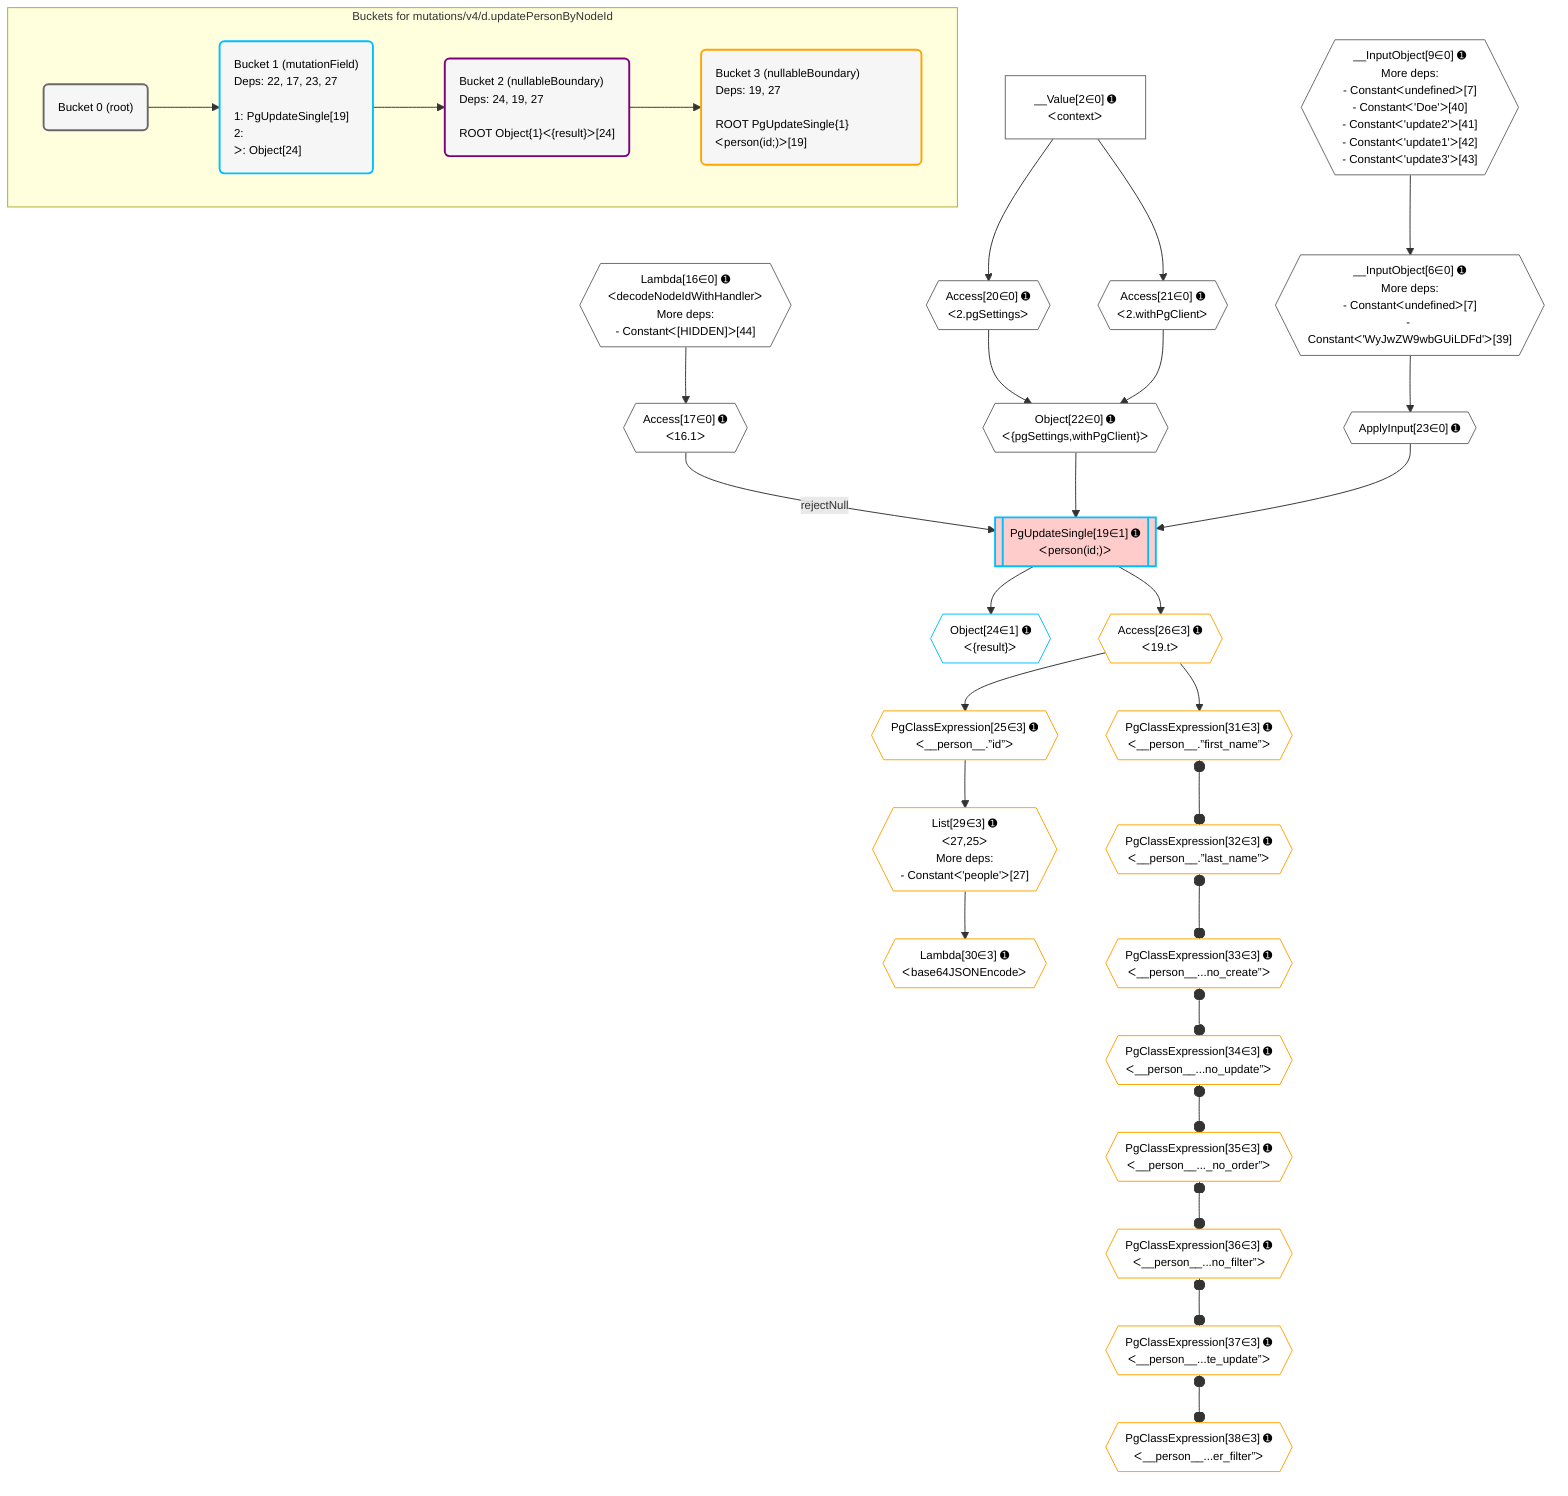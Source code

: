 %%{init: {'themeVariables': { 'fontSize': '12px'}}}%%
graph TD
    classDef path fill:#eee,stroke:#000,color:#000
    classDef plan fill:#fff,stroke-width:1px,color:#000
    classDef itemplan fill:#fff,stroke-width:2px,color:#000
    classDef unbatchedplan fill:#dff,stroke-width:1px,color:#000
    classDef sideeffectplan fill:#fcc,stroke-width:2px,color:#000
    classDef bucket fill:#f6f6f6,color:#000,stroke-width:2px,text-align:left

    subgraph "Buckets for mutations/v4/d.updatePersonByNodeId"
    Bucket0("Bucket 0 (root)"):::bucket
    Bucket1("Bucket 1 (mutationField)<br />Deps: 22, 17, 23, 27<br /><br />1: PgUpdateSingle[19]<br />2: <br />ᐳ: Object[24]"):::bucket
    Bucket2("Bucket 2 (nullableBoundary)<br />Deps: 24, 19, 27<br /><br />ROOT Object{1}ᐸ{result}ᐳ[24]"):::bucket
    Bucket3("Bucket 3 (nullableBoundary)<br />Deps: 19, 27<br /><br />ROOT PgUpdateSingle{1}ᐸperson(id;)ᐳ[19]"):::bucket
    end
    Bucket0 --> Bucket1
    Bucket1 --> Bucket2
    Bucket2 --> Bucket3

    %% plan dependencies
    __InputObject9{{"__InputObject[9∈0] ➊<br />More deps:<br />- Constantᐸundefinedᐳ[7]<br />- Constantᐸ'Doe'ᐳ[40]<br />- Constantᐸ'update2'ᐳ[41]<br />- Constantᐸ'update1'ᐳ[42]<br />- Constantᐸ'update3'ᐳ[43]"}}:::plan
    __InputObject6{{"__InputObject[6∈0] ➊<br />More deps:<br />- Constantᐸundefinedᐳ[7]<br />- Constantᐸ'WyJwZW9wbGUiLDFd'ᐳ[39]"}}:::plan
    __InputObject9 --> __InputObject6
    Object22{{"Object[22∈0] ➊<br />ᐸ{pgSettings,withPgClient}ᐳ"}}:::plan
    Access20{{"Access[20∈0] ➊<br />ᐸ2.pgSettingsᐳ"}}:::plan
    Access21{{"Access[21∈0] ➊<br />ᐸ2.withPgClientᐳ"}}:::plan
    Access20 & Access21 --> Object22
    Lambda16{{"Lambda[16∈0] ➊<br />ᐸdecodeNodeIdWithHandlerᐳ<br />More deps:<br />- Constantᐸ[HIDDEN]ᐳ[44]"}}:::plan
    Access17{{"Access[17∈0] ➊<br />ᐸ16.1ᐳ"}}:::plan
    Lambda16 --> Access17
    __Value2["__Value[2∈0] ➊<br />ᐸcontextᐳ"]:::plan
    __Value2 --> Access20
    __Value2 --> Access21
    ApplyInput23{{"ApplyInput[23∈0] ➊"}}:::plan
    __InputObject6 --> ApplyInput23
    PgUpdateSingle19[["PgUpdateSingle[19∈1] ➊<br />ᐸperson(id;)ᐳ"]]:::sideeffectplan
    Access17 -->|rejectNull| PgUpdateSingle19
    Object22 & ApplyInput23 --> PgUpdateSingle19
    Object24{{"Object[24∈1] ➊<br />ᐸ{result}ᐳ"}}:::plan
    PgUpdateSingle19 --> Object24
    List29{{"List[29∈3] ➊<br />ᐸ27,25ᐳ<br />More deps:<br />- Constantᐸ'people'ᐳ[27]"}}:::plan
    PgClassExpression25{{"PgClassExpression[25∈3] ➊<br />ᐸ__person__.”id”ᐳ"}}:::plan
    PgClassExpression25 --> List29
    Access26{{"Access[26∈3] ➊<br />ᐸ19.tᐳ"}}:::plan
    Access26 --> PgClassExpression25
    PgUpdateSingle19 --> Access26
    Lambda30{{"Lambda[30∈3] ➊<br />ᐸbase64JSONEncodeᐳ"}}:::plan
    List29 --> Lambda30
    PgClassExpression31{{"PgClassExpression[31∈3] ➊<br />ᐸ__person__.”first_name”ᐳ"}}:::plan
    Access26 --> PgClassExpression31
    PgClassExpression32{{"PgClassExpression[32∈3] ➊<br />ᐸ__person__.”last_name”ᐳ"}}:::plan
    PgClassExpression31 o--o PgClassExpression32
    PgClassExpression33{{"PgClassExpression[33∈3] ➊<br />ᐸ__person__...no_create”ᐳ"}}:::plan
    PgClassExpression32 o--o PgClassExpression33
    PgClassExpression34{{"PgClassExpression[34∈3] ➊<br />ᐸ__person__...no_update”ᐳ"}}:::plan
    PgClassExpression33 o--o PgClassExpression34
    PgClassExpression35{{"PgClassExpression[35∈3] ➊<br />ᐸ__person__..._no_order”ᐳ"}}:::plan
    PgClassExpression34 o--o PgClassExpression35
    PgClassExpression36{{"PgClassExpression[36∈3] ➊<br />ᐸ__person__...no_filter”ᐳ"}}:::plan
    PgClassExpression35 o--o PgClassExpression36
    PgClassExpression37{{"PgClassExpression[37∈3] ➊<br />ᐸ__person__...te_update”ᐳ"}}:::plan
    PgClassExpression36 o--o PgClassExpression37
    PgClassExpression38{{"PgClassExpression[38∈3] ➊<br />ᐸ__person__...er_filter”ᐳ"}}:::plan
    PgClassExpression37 o--o PgClassExpression38

    %% define steps
    classDef bucket0 stroke:#696969
    class Bucket0,__Value2,__InputObject6,__InputObject9,Lambda16,Access17,Access20,Access21,Object22,ApplyInput23 bucket0
    classDef bucket1 stroke:#00bfff
    class Bucket1,PgUpdateSingle19,Object24 bucket1
    classDef bucket2 stroke:#7f007f
    class Bucket2 bucket2
    classDef bucket3 stroke:#ffa500
    class Bucket3,PgClassExpression25,Access26,List29,Lambda30,PgClassExpression31,PgClassExpression32,PgClassExpression33,PgClassExpression34,PgClassExpression35,PgClassExpression36,PgClassExpression37,PgClassExpression38 bucket3